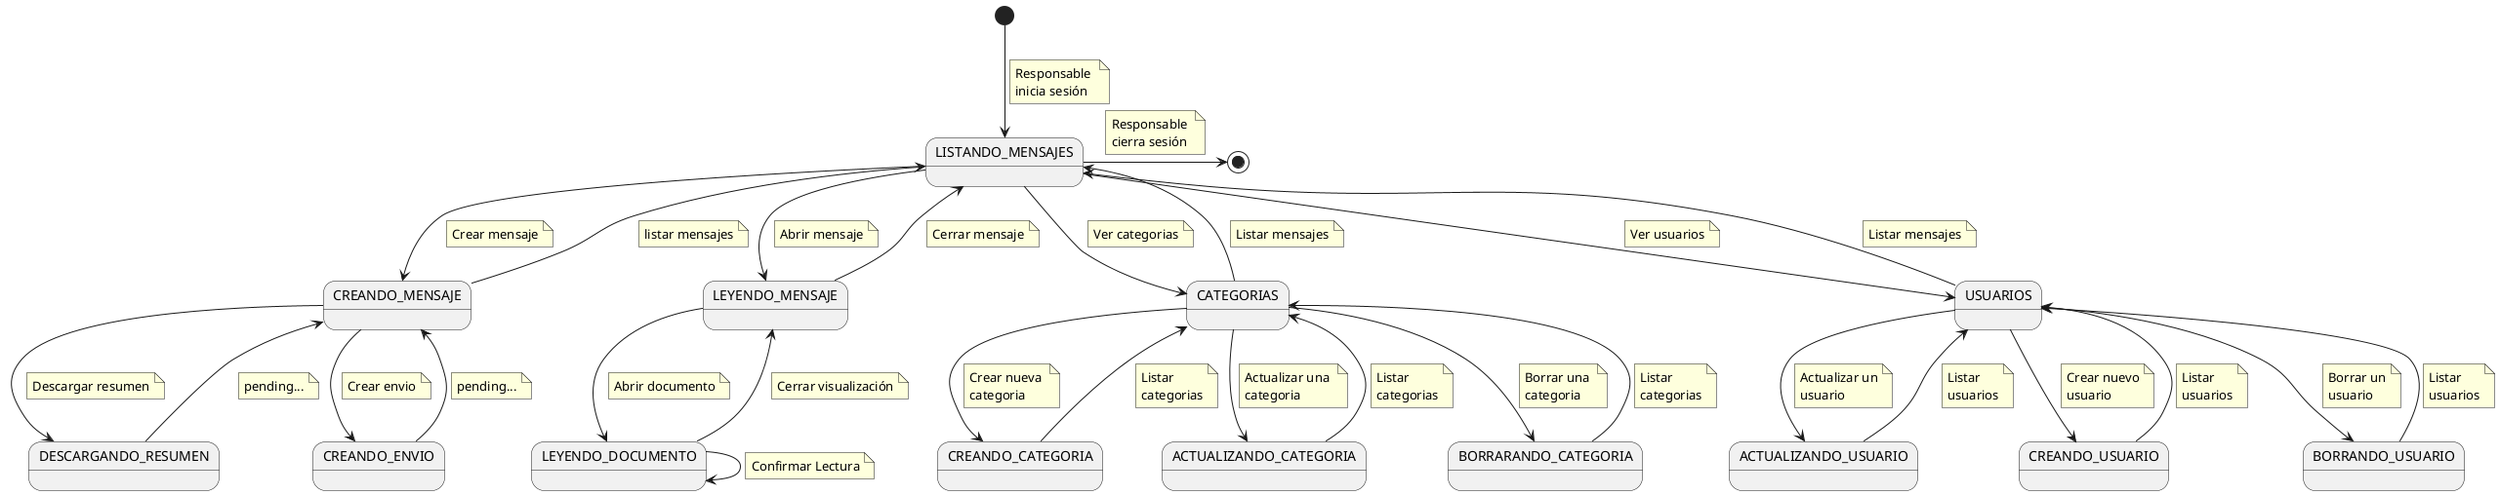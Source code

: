 @startuml

state "LISTANDO_MENSAJES" as ListandoMensajes
state "CREANDO_MENSAJE" as CreandoMensaje
state "DESCARGANDO_RESUMEN" as DescargandoResumen
state "LEYENDO_MENSAJE" as LeyendoMensaje
state "LEYENDO_DOCUMENTO" as LeyendoDocumento
state "CREANDO_ENVIO" as CreandoEnvio
state "CATEGORIAS" as Categorias
state "CREANDO_CATEGORIA" as CreandoCategoria
state "ACTUALIZANDO_CATEGORIA" as ActualizandoCategoria
state "BORRARANDO_CATEGORIA" as BorrandoCategoria
state "USUARIOS" as Usuarios
state "ACTUALIZANDO_USUARIO" as ActualizandoUsuario
state "CREANDO_USUARIO" as CreandoUsuario
state "BORRANDO_USUARIO" as BorrandoUsuario

[*] --> ListandoMensajes
    note on link
        Responsable 
        inicia sesión
    end note

ListandoMensajes -> [*]
    note on link
        Responsable 
        cierra sesión
    end note


ListandoMensajes --> LeyendoMensaje
    note on link
        Abrir mensaje
    end note

LeyendoMensaje --> LeyendoDocumento
    note on link
        Abrir documento
    end note

LeyendoDocumento --> LeyendoDocumento
    note on link
        Confirmar Lectura
    end note

LeyendoDocumento --> LeyendoMensaje
    note on link
        Cerrar visualización
    end note

LeyendoMensaje --> ListandoMensajes
    note on link
        Cerrar mensaje
    end note

ListandoMensajes --> CreandoMensaje
    note on link
        Crear mensaje
    end note

CreandoMensaje --> CreandoEnvio
    note on link
        Crear envio
    end note

CreandoEnvio --> CreandoMensaje
    note on link
        pending...
    end note

CreandoMensaje --> DescargandoResumen
    note on link
        Descargar resumen
    end note

DescargandoResumen --> CreandoMensaje
    note on link
        pending...
    end note

CreandoMensaje --> ListandoMensajes
    note on link
        listar mensajes
    end note

ListandoMensajes --> Categorias
    note on link
        Ver categorias
    end note

Categorias --> CreandoCategoria
    note on link
        Crear nueva 
        categoria
    end note

CreandoCategoria --> Categorias
    note on link
        Listar 
        categorias
    end note

Categorias --> ActualizandoCategoria
    note on link
        Actualizar una 
        categoria
    end note

ActualizandoCategoria --> Categorias
    note on link
        Listar 
        categorias
    end note

Categorias --> BorrandoCategoria
    note on link
        Borrar una 
        categoria
    end note

BorrandoCategoria --> Categorias
    note on link
        Listar 
        categorias
    end note

Categorias --> ListandoMensajes
    note on link
        Listar mensajes
    end note

ListandoMensajes --> Usuarios
    note on link
        Ver usuarios
    end note

Usuarios --> CreandoUsuario
    note on link
        Crear nuevo
        usuario
    end note

CreandoUsuario --> Usuarios
    note on link
        Listar
        usuarios
    end note

Usuarios --> ActualizandoUsuario
    note on link
        Actualizar un
        usuario
    end note

ActualizandoUsuario --> Usuarios
    note on link
        Listar
        usuarios
    end note

Usuarios --> BorrandoUsuario
    note on link
        Borrar un
        usuario
    end note

BorrandoUsuario --> Usuarios
    note on link
        Listar
        usuarios
    end note

Usuarios --> ListandoMensajes
    note on link
        Listar mensajes
    end note

@enduml